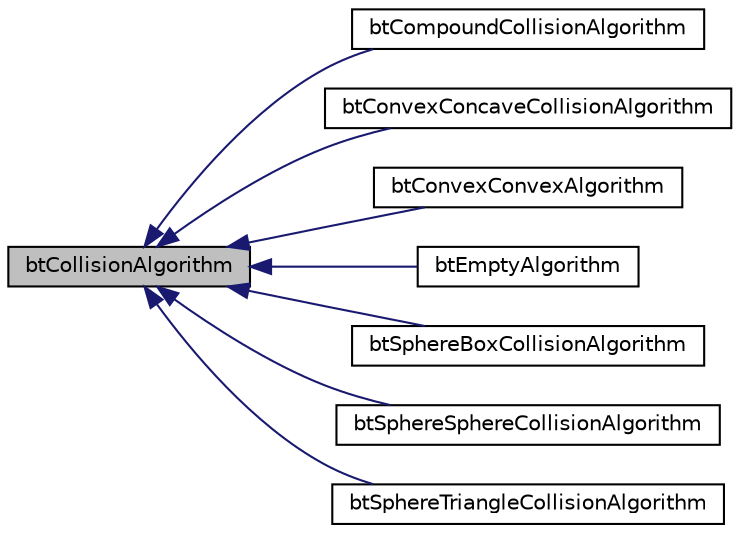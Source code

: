 digraph G
{
  edge [fontname="Helvetica",fontsize="10",labelfontname="Helvetica",labelfontsize="10"];
  node [fontname="Helvetica",fontsize="10",shape=record];
  rankdir="LR";
  Node1 [label="btCollisionAlgorithm",height=0.2,width=0.4,color="black", fillcolor="grey75", style="filled" fontcolor="black"];
  Node1 -> Node2 [dir="back",color="midnightblue",fontsize="10",style="solid",fontname="Helvetica"];
  Node2 [label="btCompoundCollisionAlgorithm",height=0.2,width=0.4,color="black", fillcolor="white", style="filled",URL="$classbtCompoundCollisionAlgorithm.html",tooltip="btCompoundCollisionAlgorithm supports collision between CompoundCollisionShapes and other collision s..."];
  Node1 -> Node3 [dir="back",color="midnightblue",fontsize="10",style="solid",fontname="Helvetica"];
  Node3 [label="btConvexConcaveCollisionAlgorithm",height=0.2,width=0.4,color="black", fillcolor="white", style="filled",URL="$classbtConvexConcaveCollisionAlgorithm.html",tooltip="btConvexConcaveCollisionAlgorithm supports collision between convex shapes and (concave) trianges mes..."];
  Node1 -> Node4 [dir="back",color="midnightblue",fontsize="10",style="solid",fontname="Helvetica"];
  Node4 [label="btConvexConvexAlgorithm",height=0.2,width=0.4,color="black", fillcolor="white", style="filled",URL="$classbtConvexConvexAlgorithm.html",tooltip="ConvexConvexAlgorithm collision algorithm implements time of impact, convex closest points and penetr..."];
  Node1 -> Node5 [dir="back",color="midnightblue",fontsize="10",style="solid",fontname="Helvetica"];
  Node5 [label="btEmptyAlgorithm",height=0.2,width=0.4,color="black", fillcolor="white", style="filled",URL="$classbtEmptyAlgorithm.html",tooltip="EmptyAlgorithm is a stub for unsupported collision pairs."];
  Node1 -> Node6 [dir="back",color="midnightblue",fontsize="10",style="solid",fontname="Helvetica"];
  Node6 [label="btSphereBoxCollisionAlgorithm",height=0.2,width=0.4,color="black", fillcolor="white", style="filled",URL="$classbtSphereBoxCollisionAlgorithm.html",tooltip="btSphereBoxCollisionAlgorithm provides sphere-box collision detection."];
  Node1 -> Node7 [dir="back",color="midnightblue",fontsize="10",style="solid",fontname="Helvetica"];
  Node7 [label="btSphereSphereCollisionAlgorithm",height=0.2,width=0.4,color="black", fillcolor="white", style="filled",URL="$classbtSphereSphereCollisionAlgorithm.html",tooltip="btSphereSphereCollisionAlgorithm provides sphere-sphere collision detection."];
  Node1 -> Node8 [dir="back",color="midnightblue",fontsize="10",style="solid",fontname="Helvetica"];
  Node8 [label="btSphereTriangleCollisionAlgorithm",height=0.2,width=0.4,color="black", fillcolor="white", style="filled",URL="$classbtSphereTriangleCollisionAlgorithm.html",tooltip="btSphereSphereCollisionAlgorithm provides sphere-sphere collision detection."];
}
